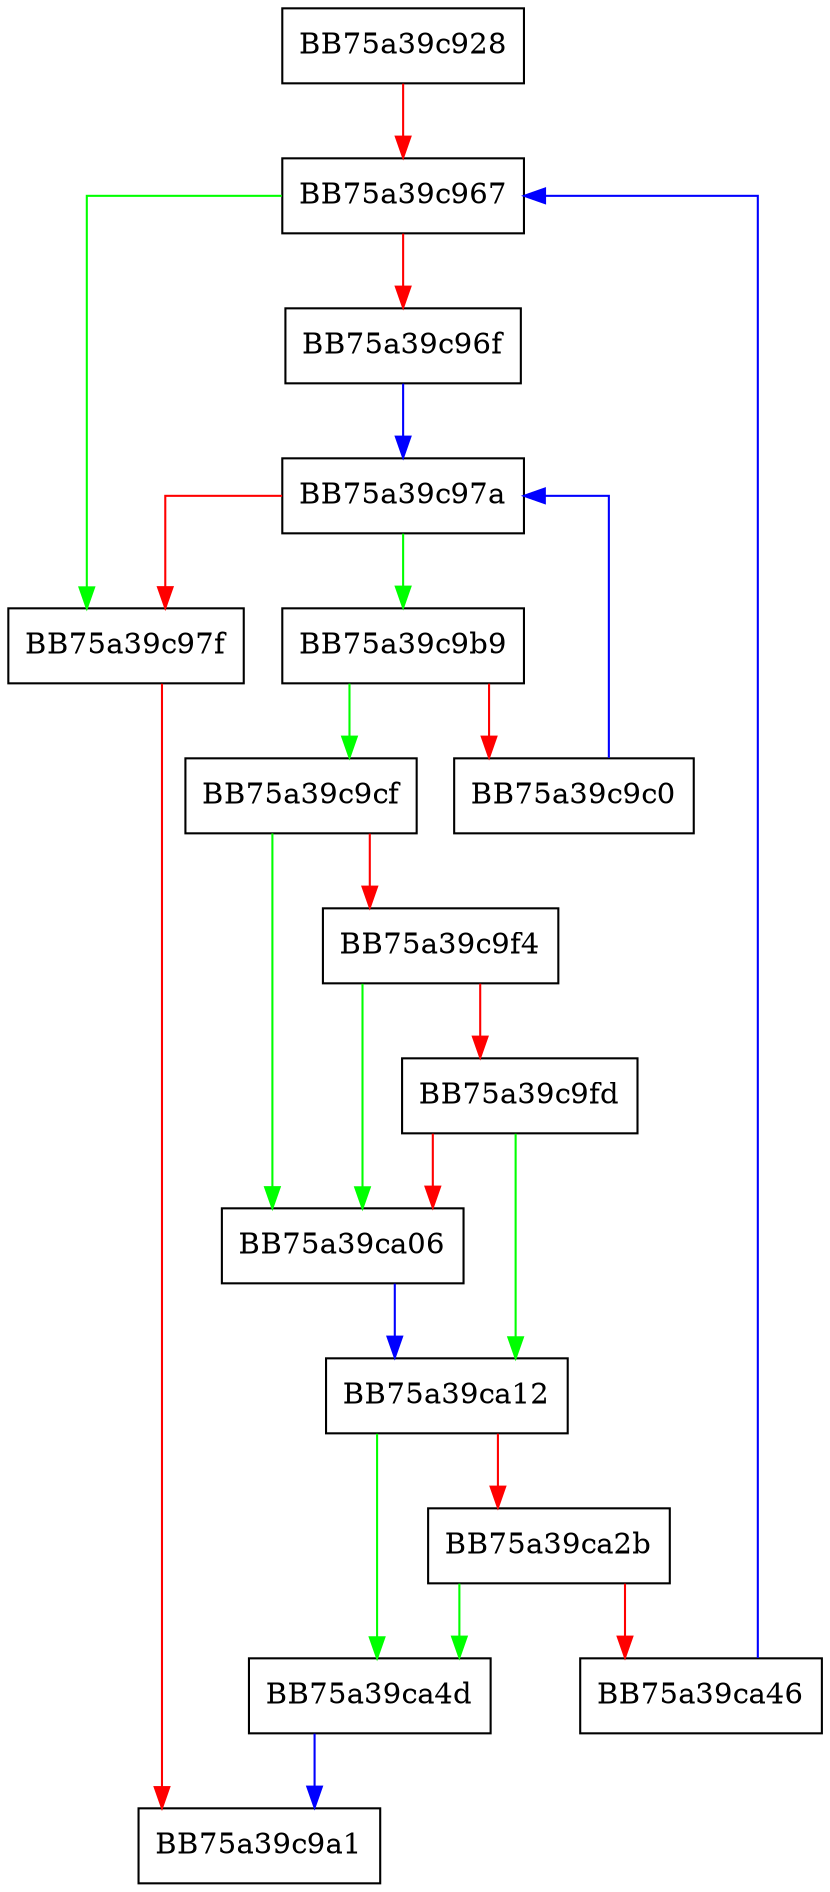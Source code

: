 digraph queueModifiedVFOs {
  node [shape="box"];
  graph [splines=ortho];
  BB75a39c928 -> BB75a39c967 [color="red"];
  BB75a39c967 -> BB75a39c97f [color="green"];
  BB75a39c967 -> BB75a39c96f [color="red"];
  BB75a39c96f -> BB75a39c97a [color="blue"];
  BB75a39c97a -> BB75a39c9b9 [color="green"];
  BB75a39c97a -> BB75a39c97f [color="red"];
  BB75a39c97f -> BB75a39c9a1 [color="red"];
  BB75a39c9b9 -> BB75a39c9cf [color="green"];
  BB75a39c9b9 -> BB75a39c9c0 [color="red"];
  BB75a39c9c0 -> BB75a39c97a [color="blue"];
  BB75a39c9cf -> BB75a39ca06 [color="green"];
  BB75a39c9cf -> BB75a39c9f4 [color="red"];
  BB75a39c9f4 -> BB75a39ca06 [color="green"];
  BB75a39c9f4 -> BB75a39c9fd [color="red"];
  BB75a39c9fd -> BB75a39ca12 [color="green"];
  BB75a39c9fd -> BB75a39ca06 [color="red"];
  BB75a39ca06 -> BB75a39ca12 [color="blue"];
  BB75a39ca12 -> BB75a39ca4d [color="green"];
  BB75a39ca12 -> BB75a39ca2b [color="red"];
  BB75a39ca2b -> BB75a39ca4d [color="green"];
  BB75a39ca2b -> BB75a39ca46 [color="red"];
  BB75a39ca46 -> BB75a39c967 [color="blue"];
  BB75a39ca4d -> BB75a39c9a1 [color="blue"];
}